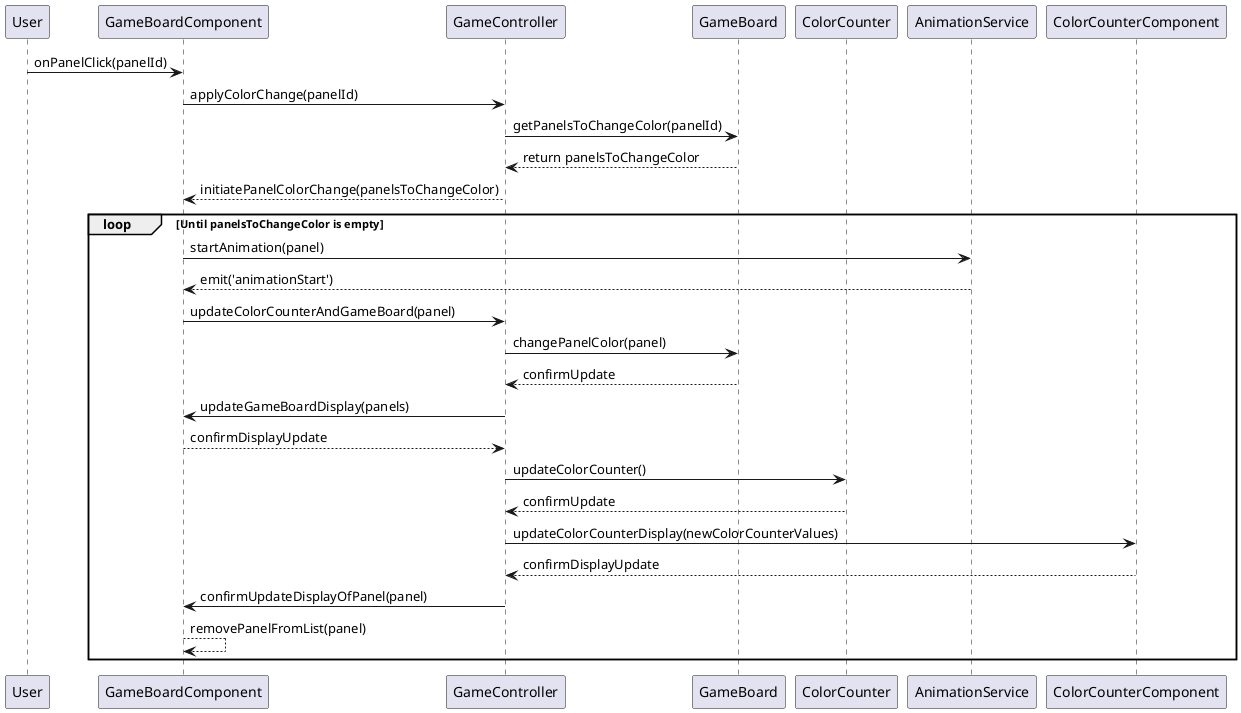 @startuml
participant User
participant GameBoardComponent
participant GameController
participant GameBoard
participant ColorCounter
participant AnimationService
participant ColorCounterComponent

User -> GameBoardComponent : onPanelClick(panelId)
GameBoardComponent -> GameController : applyColorChange(panelId)
GameController -> GameBoard : getPanelsToChangeColor(panelId)
GameBoard --> GameController : return panelsToChangeColor
GameController --> GameBoardComponent : initiatePanelColorChange(panelsToChangeColor)
loop Until panelsToChangeColor is empty
    GameBoardComponent -> AnimationService : startAnimation(panel)
    AnimationService --> GameBoardComponent : emit('animationStart')
    GameBoardComponent -> GameController : updateColorCounterAndGameBoard(panel)
    GameController -> GameBoard : changePanelColor(panel)
    GameBoard --> GameController : confirmUpdate
    GameController -> GameBoardComponent : updateGameBoardDisplay(panels)
    GameBoardComponent --> GameController : confirmDisplayUpdate
    GameController -> ColorCounter : updateColorCounter()
    ColorCounter --> GameController : confirmUpdate
    GameController -> ColorCounterComponent : updateColorCounterDisplay(newColorCounterValues)
    ColorCounterComponent --> GameController : confirmDisplayUpdate
    GameController -> GameBoardComponent : confirmUpdateDisplayOfPanel(panel)
    GameBoardComponent --> GameBoardComponent : removePanelFromList(panel)
end
@enduml

